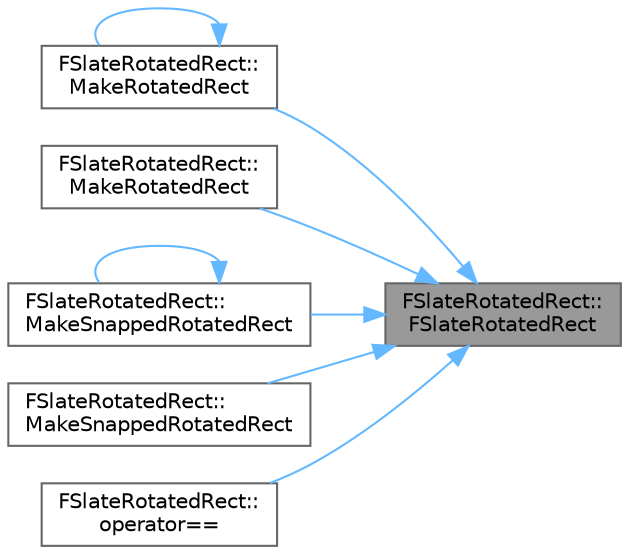 digraph "FSlateRotatedRect::FSlateRotatedRect"
{
 // INTERACTIVE_SVG=YES
 // LATEX_PDF_SIZE
  bgcolor="transparent";
  edge [fontname=Helvetica,fontsize=10,labelfontname=Helvetica,labelfontsize=10];
  node [fontname=Helvetica,fontsize=10,shape=box,height=0.2,width=0.4];
  rankdir="RL";
  Node1 [id="Node000001",label="FSlateRotatedRect::\lFSlateRotatedRect",height=0.2,width=0.4,color="gray40", fillcolor="grey60", style="filled", fontcolor="black",tooltip="Default ctor."];
  Node1 -> Node2 [id="edge1_Node000001_Node000002",dir="back",color="steelblue1",style="solid",tooltip=" "];
  Node2 [id="Node000002",label="FSlateRotatedRect::\lMakeRotatedRect",height=0.2,width=0.4,color="grey40", fillcolor="white", style="filled",URL="$d6/deb/structFSlateRotatedRect.html#a0f0aceea753ad36c835e1529a3bc839a",tooltip=" "];
  Node2 -> Node2 [id="edge2_Node000002_Node000002",dir="back",color="steelblue1",style="solid",tooltip=" "];
  Node1 -> Node3 [id="edge3_Node000001_Node000003",dir="back",color="steelblue1",style="solid",tooltip=" "];
  Node3 [id="Node000003",label="FSlateRotatedRect::\lMakeRotatedRect",height=0.2,width=0.4,color="grey40", fillcolor="white", style="filled",URL="$d6/deb/structFSlateRotatedRect.html#ab24796b7a68c1bd8c902f537a7a2a7d6",tooltip=" "];
  Node1 -> Node4 [id="edge4_Node000001_Node000004",dir="back",color="steelblue1",style="solid",tooltip=" "];
  Node4 [id="Node000004",label="FSlateRotatedRect::\lMakeSnappedRotatedRect",height=0.2,width=0.4,color="grey40", fillcolor="white", style="filled",URL="$d6/deb/structFSlateRotatedRect.html#a1d6cacb638f2ba378c33569fdb4fc26a",tooltip=" "];
  Node4 -> Node4 [id="edge5_Node000004_Node000004",dir="back",color="steelblue1",style="solid",tooltip=" "];
  Node1 -> Node5 [id="edge6_Node000001_Node000005",dir="back",color="steelblue1",style="solid",tooltip=" "];
  Node5 [id="Node000005",label="FSlateRotatedRect::\lMakeSnappedRotatedRect",height=0.2,width=0.4,color="grey40", fillcolor="white", style="filled",URL="$d6/deb/structFSlateRotatedRect.html#ac9ed72d93e31c8259c5a32a9e23faf35",tooltip="Used to construct a rotated rect from an aligned clip rect and a set of layout and render transforms ..."];
  Node1 -> Node6 [id="edge7_Node000001_Node000006",dir="back",color="steelblue1",style="solid",tooltip=" "];
  Node6 [id="Node000006",label="FSlateRotatedRect::\loperator==",height=0.2,width=0.4,color="grey40", fillcolor="white", style="filled",URL="$d6/deb/structFSlateRotatedRect.html#a879371730146996f22ce2376ce2f0d73",tooltip=" "];
}
